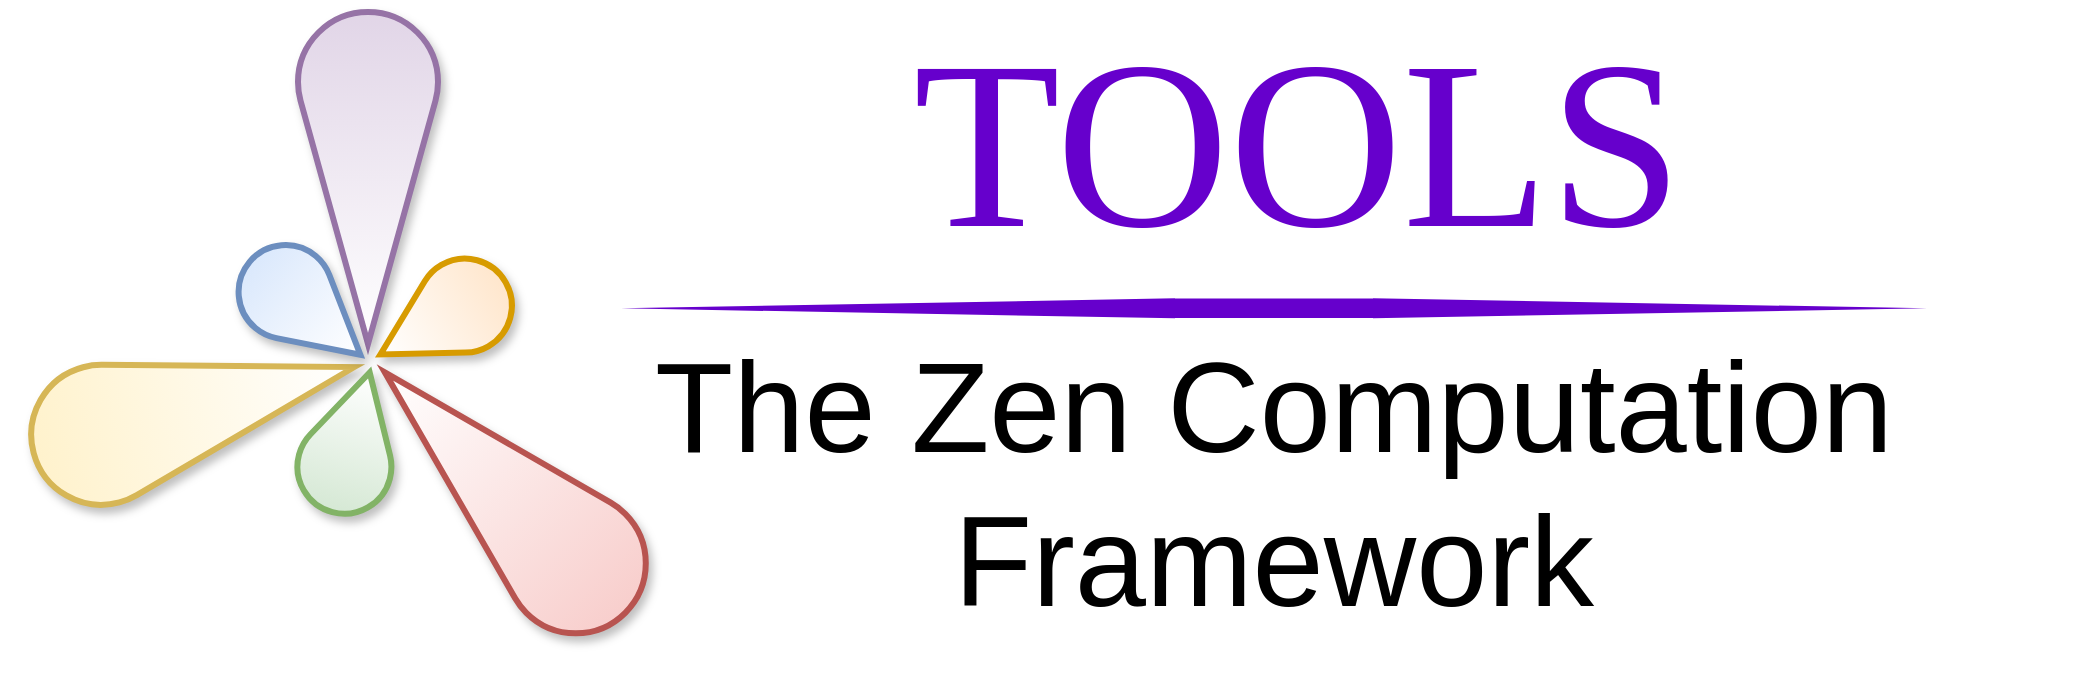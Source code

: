 <mxfile version="27.0.4">
  <diagram name="Page-1" id="79Tc-y5uemfo55bT6z4s">
    <mxGraphModel dx="1426" dy="804" grid="1" gridSize="10" guides="1" tooltips="1" connect="1" arrows="1" fold="1" page="1" pageScale="1" pageWidth="1169" pageHeight="827" math="0" shadow="0">
      <root>
        <mxCell id="0" />
        <mxCell id="1" parent="0" />
        <mxCell id="-bvxPvIqLLMueud4f2wx-1" value="" style="verticalLabelPosition=bottom;verticalAlign=top;html=1;shape=mxgraph.basic.drop;rotation=-45;fillColor=#f8cecc;strokeColor=#b85450;gradientColor=#FFFFFF;gradientDirection=north;strokeWidth=3;shadow=1;" parent="1" vertex="1">
          <mxGeometry x="578.53" y="314.29" width="70" height="170" as="geometry" />
        </mxCell>
        <mxCell id="-bvxPvIqLLMueud4f2wx-2" value="" style="verticalLabelPosition=bottom;verticalAlign=top;html=1;shape=mxgraph.basic.drop;rotation=-180;fillColor=#e1d5e7;strokeColor=#9673a6;gradientColor=#FFFFFF;gradientDirection=north;strokeWidth=3;shadow=1;" parent="1" vertex="1">
          <mxGeometry x="510" y="159" width="70" height="166" as="geometry" />
        </mxCell>
        <mxCell id="-bvxPvIqLLMueud4f2wx-3" value="" style="verticalLabelPosition=bottom;verticalAlign=top;html=1;shape=mxgraph.basic.drop;rotation=75;fillColor=#fff2cc;strokeColor=#d6b656;gradientColor=#FFFFFF;gradientDirection=north;strokeWidth=3;shadow=1;" parent="1" vertex="1">
          <mxGeometry x="423" y="275" width="70" height="166" as="geometry" />
        </mxCell>
        <mxCell id="-bvxPvIqLLMueud4f2wx-4" value="" style="verticalLabelPosition=bottom;verticalAlign=top;html=1;shape=mxgraph.basic.drop;rotation=-120;fillColor=#ffe6cc;strokeColor=#d79b00;gradientColor=#FFFFFF;gradientDirection=north;strokeWidth=3;shadow=1;" parent="1" vertex="1">
          <mxGeometry x="559" y="276" width="46.98" height="72.3" as="geometry" />
        </mxCell>
        <mxCell id="-bvxPvIqLLMueud4f2wx-5" value="" style="verticalLabelPosition=bottom;verticalAlign=top;html=1;shape=mxgraph.basic.drop;rotation=15;fillColor=#d5e8d4;strokeColor=#82b366;gradientColor=#FFFFFF;gradientDirection=north;strokeWidth=3;shadow=1;" parent="1" vertex="1">
          <mxGeometry x="513" y="338" width="46.98" height="72.3" as="geometry" />
        </mxCell>
        <mxCell id="-bvxPvIqLLMueud4f2wx-6" value="" style="verticalLabelPosition=bottom;verticalAlign=top;html=1;shape=mxgraph.basic.drop;rotation=130;fillColor=#dae8fc;strokeColor=#6c8ebf;gradientColor=#FFFFFF;gradientDirection=north;strokeWidth=3;shadow=1;" parent="1" vertex="1">
          <mxGeometry x="490" y="271" width="46.98" height="72.3" as="geometry" />
        </mxCell>
        <mxCell id="cU6tPO1ggSjtmlcn-KlR-7" value="The Zen Computation Framework" style="text;html=1;align=center;verticalAlign=middle;whiteSpace=wrap;rounded=0;fontSize=64;" parent="1" vertex="1">
          <mxGeometry x="588" y="380.15" width="820" height="30" as="geometry" />
        </mxCell>
        <mxCell id="cU6tPO1ggSjtmlcn-KlR-8" value="TOOLS" style="text;html=1;align=center;verticalAlign=middle;whiteSpace=wrap;rounded=0;fontSize=120;fontFamily=TESLA;fontColor=#6600CC;" parent="1" vertex="1">
          <mxGeometry x="980" y="210" width="60" height="30" as="geometry" />
        </mxCell>
        <mxCell id="cU6tPO1ggSjtmlcn-KlR-14" value="" style="html=1;shadow=0;dashed=0;align=center;verticalAlign=middle;shape=mxgraph.arrows2.twoWayArrow;dy=0.03;dx=277;fillColor=#6600CC;strokeColor=none;" parent="1" vertex="1">
          <mxGeometry x="671.5" y="302.15" width="653" height="10" as="geometry" />
        </mxCell>
      </root>
    </mxGraphModel>
  </diagram>
</mxfile>
